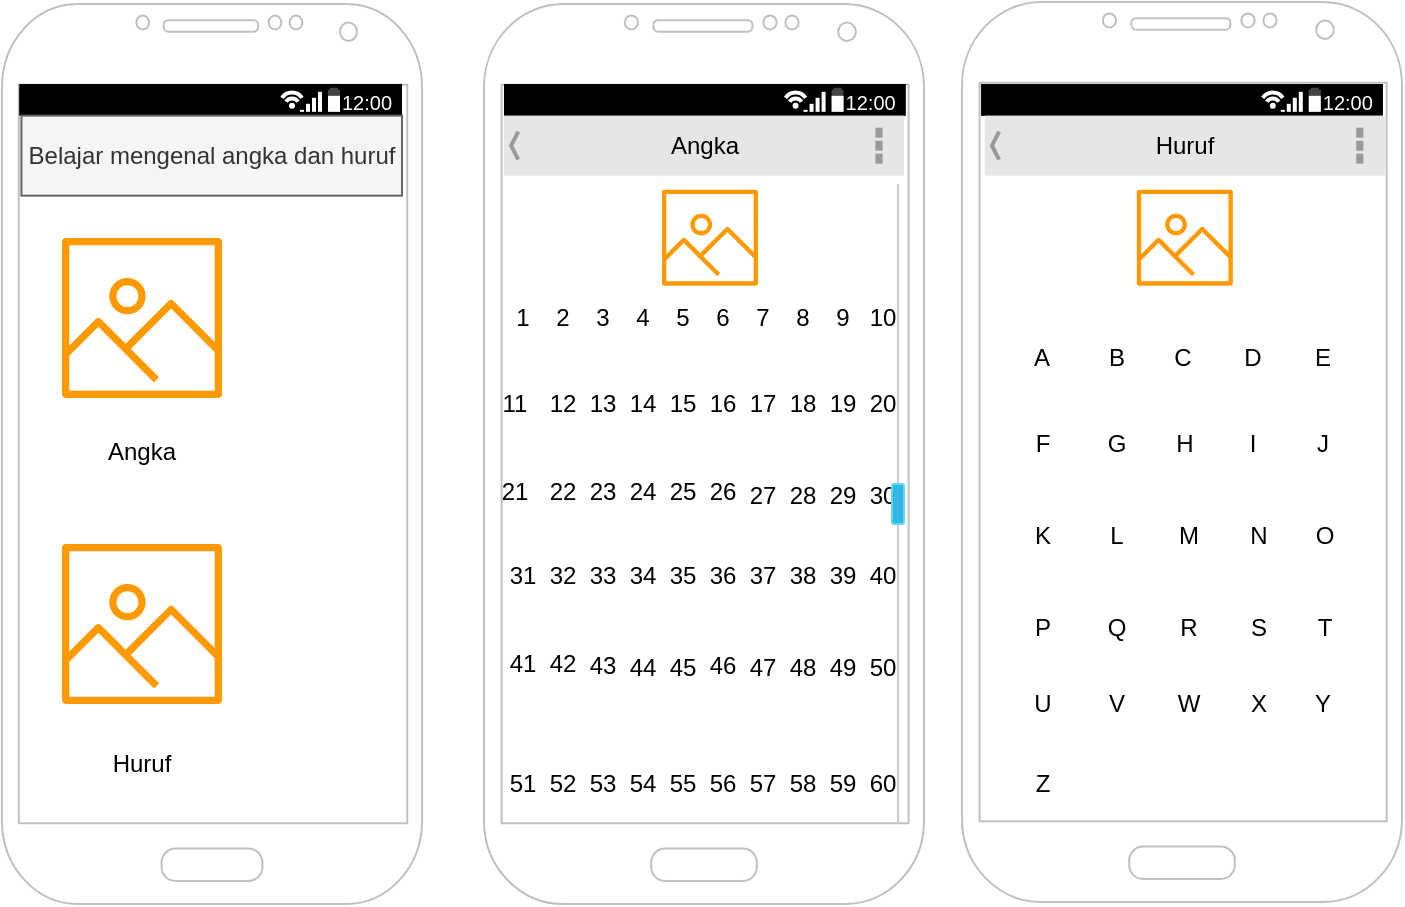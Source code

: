 <mxfile version="15.3.3" type="device"><diagram id="Wf9L1Y5aq2DZ3nksEzKG" name="Page-1"><mxGraphModel dx="782" dy="1647" grid="1" gridSize="10" guides="1" tooltips="1" connect="1" arrows="1" fold="1" page="1" pageScale="1" pageWidth="1654" pageHeight="1169" math="0" shadow="0"><root><mxCell id="0"/><mxCell id="1" parent="0"/><mxCell id="CLExhnDgYBaJWZNfpChY-1" value="" style="verticalLabelPosition=bottom;verticalAlign=top;html=1;shadow=0;dashed=0;strokeWidth=1;shape=mxgraph.android.phone2;strokeColor=#c0c0c0;hachureGap=4;pointerEvents=0;" vertex="1" parent="1"><mxGeometry x="120" width="210" height="450" as="geometry"/></mxCell><mxCell id="CLExhnDgYBaJWZNfpChY-3" value="" style="strokeWidth=1;html=1;shadow=0;dashed=0;shape=mxgraph.android.statusBar;align=center;fillColor=#000000;strokeColor=#ffffff;fontColor=#ffffff;fontSize=10;sketch=0;hachureGap=4;pointerEvents=0;" vertex="1" parent="1"><mxGeometry x="128.72" y="40" width="191.28" height="15.83" as="geometry"/></mxCell><mxCell id="CLExhnDgYBaJWZNfpChY-4" value="Belajar mengenal angka dan huruf" style="whiteSpace=wrap;html=1;hachureGap=4;pointerEvents=0;fillColor=#f5f5f5;strokeColor=#666666;fontColor=#333333;" vertex="1" parent="1"><mxGeometry x="129.72" y="55.83" width="190.28" height="40" as="geometry"/></mxCell><mxCell id="CLExhnDgYBaJWZNfpChY-6" value="" style="sketch=0;outlineConnect=0;fontColor=#232F3E;gradientColor=none;fillColor=#FF9900;strokeColor=none;dashed=0;verticalLabelPosition=bottom;verticalAlign=top;align=center;html=1;fontSize=12;fontStyle=0;aspect=fixed;pointerEvents=1;shape=mxgraph.aws4.container_registry_image;hachureGap=4;" vertex="1" parent="1"><mxGeometry x="150" y="117" width="80" height="80" as="geometry"/></mxCell><mxCell id="CLExhnDgYBaJWZNfpChY-7" value="" style="sketch=0;outlineConnect=0;fontColor=#232F3E;gradientColor=none;fillColor=#FF9900;strokeColor=none;dashed=0;verticalLabelPosition=bottom;verticalAlign=top;align=center;html=1;fontSize=12;fontStyle=0;aspect=fixed;pointerEvents=1;shape=mxgraph.aws4.container_registry_image;hachureGap=4;" vertex="1" parent="1"><mxGeometry x="150" y="270" width="80" height="80" as="geometry"/></mxCell><mxCell id="CLExhnDgYBaJWZNfpChY-8" value="Angka" style="text;html=1;strokeColor=none;fillColor=none;align=center;verticalAlign=middle;whiteSpace=wrap;rounded=0;hachureGap=4;pointerEvents=0;" vertex="1" parent="1"><mxGeometry x="170" y="214" width="40" height="20" as="geometry"/></mxCell><mxCell id="CLExhnDgYBaJWZNfpChY-9" value="Huruf" style="text;html=1;strokeColor=none;fillColor=none;align=center;verticalAlign=middle;whiteSpace=wrap;rounded=0;hachureGap=4;pointerEvents=0;" vertex="1" parent="1"><mxGeometry x="170" y="370" width="40" height="20" as="geometry"/></mxCell><mxCell id="CLExhnDgYBaJWZNfpChY-10" value="" style="verticalLabelPosition=bottom;verticalAlign=top;html=1;shadow=0;dashed=0;strokeWidth=1;shape=mxgraph.android.phone2;strokeColor=#c0c0c0;hachureGap=4;pointerEvents=0;" vertex="1" parent="1"><mxGeometry x="361" width="220" height="450" as="geometry"/></mxCell><mxCell id="CLExhnDgYBaJWZNfpChY-11" value="" style="strokeWidth=1;html=1;shadow=0;dashed=0;shape=mxgraph.android.statusBar;align=center;fillColor=#000000;strokeColor=#ffffff;fontColor=#ffffff;fontSize=10;sketch=0;hachureGap=4;pointerEvents=0;" vertex="1" parent="1"><mxGeometry x="371" y="40" width="200.79" height="15.83" as="geometry"/></mxCell><mxCell id="CLExhnDgYBaJWZNfpChY-13" value="1" style="text;html=1;align=center;verticalAlign=middle;resizable=0;points=[];autosize=1;strokeColor=none;fillColor=none;" vertex="1" parent="1"><mxGeometry x="370" y="147" width="20" height="20" as="geometry"/></mxCell><mxCell id="CLExhnDgYBaJWZNfpChY-14" value="2" style="text;html=1;align=center;verticalAlign=middle;resizable=0;points=[];autosize=1;strokeColor=none;fillColor=none;" vertex="1" parent="1"><mxGeometry x="390" y="147" width="20" height="20" as="geometry"/></mxCell><mxCell id="CLExhnDgYBaJWZNfpChY-15" value="5" style="text;html=1;align=center;verticalAlign=middle;resizable=0;points=[];autosize=1;strokeColor=none;fillColor=none;" vertex="1" parent="1"><mxGeometry x="450" y="147.0" width="20" height="20" as="geometry"/></mxCell><mxCell id="CLExhnDgYBaJWZNfpChY-16" value="6" style="text;html=1;align=center;verticalAlign=middle;resizable=0;points=[];autosize=1;strokeColor=none;fillColor=none;" vertex="1" parent="1"><mxGeometry x="470" y="147.0" width="20" height="20" as="geometry"/></mxCell><mxCell id="CLExhnDgYBaJWZNfpChY-17" value="4" style="text;html=1;align=center;verticalAlign=middle;resizable=0;points=[];autosize=1;strokeColor=none;fillColor=none;" vertex="1" parent="1"><mxGeometry x="430" y="147.0" width="20" height="20" as="geometry"/></mxCell><mxCell id="CLExhnDgYBaJWZNfpChY-18" value="3" style="text;html=1;align=center;verticalAlign=middle;resizable=0;points=[];autosize=1;strokeColor=none;fillColor=none;" vertex="1" parent="1"><mxGeometry x="410" y="147.0" width="20" height="20" as="geometry"/></mxCell><mxCell id="CLExhnDgYBaJWZNfpChY-19" value="8" style="text;html=1;align=center;verticalAlign=middle;resizable=0;points=[];autosize=1;strokeColor=none;fillColor=none;" vertex="1" parent="1"><mxGeometry x="510" y="147.0" width="20" height="20" as="geometry"/></mxCell><mxCell id="CLExhnDgYBaJWZNfpChY-20" value="7" style="text;html=1;align=center;verticalAlign=middle;resizable=0;points=[];autosize=1;strokeColor=none;fillColor=none;" vertex="1" parent="1"><mxGeometry x="490" y="147.0" width="20" height="20" as="geometry"/></mxCell><mxCell id="CLExhnDgYBaJWZNfpChY-21" value="10" style="text;html=1;align=center;verticalAlign=middle;resizable=0;points=[];autosize=1;strokeColor=none;fillColor=none;" vertex="1" parent="1"><mxGeometry x="545" y="147" width="30" height="20" as="geometry"/></mxCell><mxCell id="CLExhnDgYBaJWZNfpChY-22" value="11" style="text;html=1;align=center;verticalAlign=middle;resizable=0;points=[];autosize=1;strokeColor=none;fillColor=none;" vertex="1" parent="1"><mxGeometry x="361" y="190" width="30" height="20" as="geometry"/></mxCell><mxCell id="CLExhnDgYBaJWZNfpChY-23" value="9" style="text;html=1;align=center;verticalAlign=middle;resizable=0;points=[];autosize=1;strokeColor=none;fillColor=none;" vertex="1" parent="1"><mxGeometry x="530" y="147" width="20" height="20" as="geometry"/></mxCell><mxCell id="CLExhnDgYBaJWZNfpChY-24" value="13" style="text;html=1;align=center;verticalAlign=middle;resizable=0;points=[];autosize=1;strokeColor=none;fillColor=none;" vertex="1" parent="1"><mxGeometry x="405" y="190" width="30" height="20" as="geometry"/></mxCell><mxCell id="CLExhnDgYBaJWZNfpChY-25" value="12" style="text;html=1;align=center;verticalAlign=middle;resizable=0;points=[];autosize=1;strokeColor=none;fillColor=none;" vertex="1" parent="1"><mxGeometry x="385" y="190" width="30" height="20" as="geometry"/></mxCell><mxCell id="CLExhnDgYBaJWZNfpChY-26" value="15" style="text;html=1;align=center;verticalAlign=middle;resizable=0;points=[];autosize=1;strokeColor=none;fillColor=none;" vertex="1" parent="1"><mxGeometry x="445" y="190" width="30" height="20" as="geometry"/></mxCell><mxCell id="CLExhnDgYBaJWZNfpChY-27" value="14" style="text;html=1;align=center;verticalAlign=middle;resizable=0;points=[];autosize=1;strokeColor=none;fillColor=none;" vertex="1" parent="1"><mxGeometry x="425" y="190" width="30" height="20" as="geometry"/></mxCell><mxCell id="CLExhnDgYBaJWZNfpChY-28" value="17" style="text;html=1;align=center;verticalAlign=middle;resizable=0;points=[];autosize=1;strokeColor=none;fillColor=none;" vertex="1" parent="1"><mxGeometry x="485" y="190" width="30" height="20" as="geometry"/></mxCell><mxCell id="CLExhnDgYBaJWZNfpChY-29" value="16" style="text;html=1;align=center;verticalAlign=middle;resizable=0;points=[];autosize=1;strokeColor=none;fillColor=none;" vertex="1" parent="1"><mxGeometry x="465" y="190" width="30" height="20" as="geometry"/></mxCell><mxCell id="CLExhnDgYBaJWZNfpChY-31" value="18" style="text;html=1;align=center;verticalAlign=middle;resizable=0;points=[];autosize=1;strokeColor=none;fillColor=none;" vertex="1" parent="1"><mxGeometry x="505" y="190" width="30" height="20" as="geometry"/></mxCell><mxCell id="CLExhnDgYBaJWZNfpChY-32" value="31" style="text;html=1;align=center;verticalAlign=middle;resizable=0;points=[];autosize=1;strokeColor=none;fillColor=none;" vertex="1" parent="1"><mxGeometry x="365.21" y="276" width="30" height="20" as="geometry"/></mxCell><mxCell id="CLExhnDgYBaJWZNfpChY-33" value="22" style="text;html=1;align=center;verticalAlign=middle;resizable=0;points=[];autosize=1;strokeColor=none;fillColor=none;" vertex="1" parent="1"><mxGeometry x="385.0" y="234" width="30" height="20" as="geometry"/></mxCell><mxCell id="CLExhnDgYBaJWZNfpChY-34" value="20" style="text;html=1;align=center;verticalAlign=middle;resizable=0;points=[];autosize=1;strokeColor=none;fillColor=none;" vertex="1" parent="1"><mxGeometry x="545" y="190" width="30" height="20" as="geometry"/></mxCell><mxCell id="CLExhnDgYBaJWZNfpChY-35" value="19" style="text;html=1;align=center;verticalAlign=middle;resizable=0;points=[];autosize=1;strokeColor=none;fillColor=none;" vertex="1" parent="1"><mxGeometry x="525" y="190" width="30" height="20" as="geometry"/></mxCell><mxCell id="CLExhnDgYBaJWZNfpChY-36" value="25" style="text;html=1;align=center;verticalAlign=middle;resizable=0;points=[];autosize=1;strokeColor=none;fillColor=none;" vertex="1" parent="1"><mxGeometry x="445" y="234" width="30" height="20" as="geometry"/></mxCell><mxCell id="CLExhnDgYBaJWZNfpChY-37" value="24" style="text;html=1;align=center;verticalAlign=middle;resizable=0;points=[];autosize=1;strokeColor=none;fillColor=none;" vertex="1" parent="1"><mxGeometry x="425.0" y="234" width="30" height="20" as="geometry"/></mxCell><mxCell id="CLExhnDgYBaJWZNfpChY-38" value="27" style="text;html=1;align=center;verticalAlign=middle;resizable=0;points=[];autosize=1;strokeColor=none;fillColor=none;" vertex="1" parent="1"><mxGeometry x="485" y="236" width="30" height="20" as="geometry"/></mxCell><mxCell id="CLExhnDgYBaJWZNfpChY-39" value="26" style="text;html=1;align=center;verticalAlign=middle;resizable=0;points=[];autosize=1;strokeColor=none;fillColor=none;" vertex="1" parent="1"><mxGeometry x="465" y="234" width="30" height="20" as="geometry"/></mxCell><mxCell id="CLExhnDgYBaJWZNfpChY-40" value="29" style="text;html=1;align=center;verticalAlign=middle;resizable=0;points=[];autosize=1;strokeColor=none;fillColor=none;" vertex="1" parent="1"><mxGeometry x="525" y="236" width="30" height="20" as="geometry"/></mxCell><mxCell id="CLExhnDgYBaJWZNfpChY-41" value="28" style="text;html=1;align=center;verticalAlign=middle;resizable=0;points=[];autosize=1;strokeColor=none;fillColor=none;" vertex="1" parent="1"><mxGeometry x="505" y="236" width="30" height="20" as="geometry"/></mxCell><mxCell id="CLExhnDgYBaJWZNfpChY-42" value="41" style="text;html=1;align=center;verticalAlign=middle;resizable=0;points=[];autosize=1;strokeColor=none;fillColor=none;" vertex="1" parent="1"><mxGeometry x="365" y="320" width="30" height="20" as="geometry"/></mxCell><mxCell id="CLExhnDgYBaJWZNfpChY-43" value="30" style="text;html=1;align=center;verticalAlign=middle;resizable=0;points=[];autosize=1;strokeColor=none;fillColor=none;" vertex="1" parent="1"><mxGeometry x="545" y="236" width="30" height="20" as="geometry"/></mxCell><mxCell id="CLExhnDgYBaJWZNfpChY-44" value="23" style="text;html=1;align=center;verticalAlign=middle;resizable=0;points=[];autosize=1;strokeColor=none;fillColor=none;" vertex="1" parent="1"><mxGeometry x="405.0" y="234" width="30" height="20" as="geometry"/></mxCell><mxCell id="CLExhnDgYBaJWZNfpChY-45" value="21" style="text;html=1;align=center;verticalAlign=middle;resizable=0;points=[];autosize=1;strokeColor=none;fillColor=none;" vertex="1" parent="1"><mxGeometry x="361.0" y="234" width="30" height="20" as="geometry"/></mxCell><mxCell id="CLExhnDgYBaJWZNfpChY-46" value="51" style="text;html=1;align=center;verticalAlign=middle;resizable=0;points=[];autosize=1;strokeColor=none;fillColor=none;" vertex="1" parent="1"><mxGeometry x="365" y="380" width="30" height="20" as="geometry"/></mxCell><mxCell id="CLExhnDgYBaJWZNfpChY-55" value="32" style="text;html=1;align=center;verticalAlign=middle;resizable=0;points=[];autosize=1;strokeColor=none;fillColor=none;" vertex="1" parent="1"><mxGeometry x="385" y="276" width="30" height="20" as="geometry"/></mxCell><mxCell id="CLExhnDgYBaJWZNfpChY-56" value="33" style="text;html=1;align=center;verticalAlign=middle;resizable=0;points=[];autosize=1;strokeColor=none;fillColor=none;" vertex="1" parent="1"><mxGeometry x="405" y="276" width="30" height="20" as="geometry"/></mxCell><mxCell id="CLExhnDgYBaJWZNfpChY-57" value="35" style="text;html=1;align=center;verticalAlign=middle;resizable=0;points=[];autosize=1;strokeColor=none;fillColor=none;" vertex="1" parent="1"><mxGeometry x="445" y="276" width="30" height="20" as="geometry"/></mxCell><mxCell id="CLExhnDgYBaJWZNfpChY-58" value="34" style="text;html=1;align=center;verticalAlign=middle;resizable=0;points=[];autosize=1;strokeColor=none;fillColor=none;" vertex="1" parent="1"><mxGeometry x="425" y="276" width="30" height="20" as="geometry"/></mxCell><mxCell id="CLExhnDgYBaJWZNfpChY-59" value="38" style="text;html=1;align=center;verticalAlign=middle;resizable=0;points=[];autosize=1;strokeColor=none;fillColor=none;" vertex="1" parent="1"><mxGeometry x="505" y="276" width="30" height="20" as="geometry"/></mxCell><mxCell id="CLExhnDgYBaJWZNfpChY-60" value="37" style="text;html=1;align=center;verticalAlign=middle;resizable=0;points=[];autosize=1;strokeColor=none;fillColor=none;" vertex="1" parent="1"><mxGeometry x="485" y="276" width="30" height="20" as="geometry"/></mxCell><mxCell id="CLExhnDgYBaJWZNfpChY-61" value="36" style="text;html=1;align=center;verticalAlign=middle;resizable=0;points=[];autosize=1;strokeColor=none;fillColor=none;" vertex="1" parent="1"><mxGeometry x="465" y="276" width="30" height="20" as="geometry"/></mxCell><mxCell id="CLExhnDgYBaJWZNfpChY-62" value="40" style="text;html=1;align=center;verticalAlign=middle;resizable=0;points=[];autosize=1;strokeColor=none;fillColor=none;" vertex="1" parent="1"><mxGeometry x="545" y="276" width="30" height="20" as="geometry"/></mxCell><mxCell id="CLExhnDgYBaJWZNfpChY-63" value="39" style="text;html=1;align=center;verticalAlign=middle;resizable=0;points=[];autosize=1;strokeColor=none;fillColor=none;" vertex="1" parent="1"><mxGeometry x="525" y="276" width="30" height="20" as="geometry"/></mxCell><mxCell id="CLExhnDgYBaJWZNfpChY-64" value="43" style="text;html=1;align=center;verticalAlign=middle;resizable=0;points=[];autosize=1;strokeColor=none;fillColor=none;" vertex="1" parent="1"><mxGeometry x="405" y="321" width="30" height="20" as="geometry"/></mxCell><mxCell id="CLExhnDgYBaJWZNfpChY-65" value="42" style="text;html=1;align=center;verticalAlign=middle;resizable=0;points=[];autosize=1;strokeColor=none;fillColor=none;" vertex="1" parent="1"><mxGeometry x="385" y="320" width="30" height="20" as="geometry"/></mxCell><mxCell id="CLExhnDgYBaJWZNfpChY-66" value="44" style="text;html=1;align=center;verticalAlign=middle;resizable=0;points=[];autosize=1;strokeColor=none;fillColor=none;" vertex="1" parent="1"><mxGeometry x="425" y="322" width="30" height="20" as="geometry"/></mxCell><mxCell id="CLExhnDgYBaJWZNfpChY-67" value="46" style="text;html=1;align=center;verticalAlign=middle;resizable=0;points=[];autosize=1;strokeColor=none;fillColor=none;" vertex="1" parent="1"><mxGeometry x="465" y="321" width="30" height="20" as="geometry"/></mxCell><mxCell id="CLExhnDgYBaJWZNfpChY-68" value="45" style="text;html=1;align=center;verticalAlign=middle;resizable=0;points=[];autosize=1;strokeColor=none;fillColor=none;" vertex="1" parent="1"><mxGeometry x="445" y="322" width="30" height="20" as="geometry"/></mxCell><mxCell id="CLExhnDgYBaJWZNfpChY-69" value="48" style="text;html=1;align=center;verticalAlign=middle;resizable=0;points=[];autosize=1;strokeColor=none;fillColor=none;" vertex="1" parent="1"><mxGeometry x="505" y="322" width="30" height="20" as="geometry"/></mxCell><mxCell id="CLExhnDgYBaJWZNfpChY-70" value="47" style="text;html=1;align=center;verticalAlign=middle;resizable=0;points=[];autosize=1;strokeColor=none;fillColor=none;" vertex="1" parent="1"><mxGeometry x="485" y="322" width="30" height="20" as="geometry"/></mxCell><mxCell id="CLExhnDgYBaJWZNfpChY-71" value="49" style="text;html=1;align=center;verticalAlign=middle;resizable=0;points=[];autosize=1;strokeColor=none;fillColor=none;" vertex="1" parent="1"><mxGeometry x="525" y="322" width="30" height="20" as="geometry"/></mxCell><mxCell id="CLExhnDgYBaJWZNfpChY-72" value="52" style="text;html=1;align=center;verticalAlign=middle;resizable=0;points=[];autosize=1;strokeColor=none;fillColor=none;" vertex="1" parent="1"><mxGeometry x="385" y="380" width="30" height="20" as="geometry"/></mxCell><mxCell id="CLExhnDgYBaJWZNfpChY-73" value="53" style="text;html=1;align=center;verticalAlign=middle;resizable=0;points=[];autosize=1;strokeColor=none;fillColor=none;" vertex="1" parent="1"><mxGeometry x="405" y="380" width="30" height="20" as="geometry"/></mxCell><mxCell id="CLExhnDgYBaJWZNfpChY-74" value="50" style="text;html=1;align=center;verticalAlign=middle;resizable=0;points=[];autosize=1;strokeColor=none;fillColor=none;" vertex="1" parent="1"><mxGeometry x="545" y="322" width="30" height="20" as="geometry"/></mxCell><mxCell id="CLExhnDgYBaJWZNfpChY-75" value="55" style="text;html=1;align=center;verticalAlign=middle;resizable=0;points=[];autosize=1;strokeColor=none;fillColor=none;" vertex="1" parent="1"><mxGeometry x="445" y="380" width="30" height="20" as="geometry"/></mxCell><mxCell id="CLExhnDgYBaJWZNfpChY-76" value="54" style="text;html=1;align=center;verticalAlign=middle;resizable=0;points=[];autosize=1;strokeColor=none;fillColor=none;" vertex="1" parent="1"><mxGeometry x="425" y="380" width="30" height="20" as="geometry"/></mxCell><mxCell id="CLExhnDgYBaJWZNfpChY-77" value="57" style="text;html=1;align=center;verticalAlign=middle;resizable=0;points=[];autosize=1;strokeColor=none;fillColor=none;" vertex="1" parent="1"><mxGeometry x="485" y="380" width="30" height="20" as="geometry"/></mxCell><mxCell id="CLExhnDgYBaJWZNfpChY-78" value="56" style="text;html=1;align=center;verticalAlign=middle;resizable=0;points=[];autosize=1;strokeColor=none;fillColor=none;" vertex="1" parent="1"><mxGeometry x="465" y="380" width="30" height="20" as="geometry"/></mxCell><mxCell id="CLExhnDgYBaJWZNfpChY-79" value="59" style="text;html=1;align=center;verticalAlign=middle;resizable=0;points=[];autosize=1;strokeColor=none;fillColor=none;" vertex="1" parent="1"><mxGeometry x="525" y="380" width="30" height="20" as="geometry"/></mxCell><mxCell id="CLExhnDgYBaJWZNfpChY-80" value="58" style="text;html=1;align=center;verticalAlign=middle;resizable=0;points=[];autosize=1;strokeColor=none;fillColor=none;" vertex="1" parent="1"><mxGeometry x="505" y="380" width="30" height="20" as="geometry"/></mxCell><mxCell id="CLExhnDgYBaJWZNfpChY-82" value="60" style="text;html=1;align=center;verticalAlign=middle;resizable=0;points=[];autosize=1;strokeColor=none;fillColor=none;" vertex="1" parent="1"><mxGeometry x="545" y="380" width="30" height="20" as="geometry"/></mxCell><mxCell id="CLExhnDgYBaJWZNfpChY-96" value="Angka" style="strokeWidth=1;html=1;shadow=0;dashed=0;shape=mxgraph.android.action_bar_landscape;fillColor=#E6E6E6;strokeColor=#c0c0c0;strokeWidth=2;hachureGap=4;pointerEvents=0;" vertex="1" parent="1"><mxGeometry x="371" y="55.83" width="200" height="30" as="geometry"/></mxCell><mxCell id="CLExhnDgYBaJWZNfpChY-120" value="" style="sketch=0;outlineConnect=0;fontColor=#232F3E;gradientColor=none;fillColor=#FF9900;strokeColor=none;dashed=0;verticalLabelPosition=bottom;verticalAlign=top;align=center;html=1;fontSize=12;fontStyle=0;aspect=fixed;pointerEvents=1;shape=mxgraph.aws4.container_registry_image;hachureGap=4;" vertex="1" parent="1"><mxGeometry x="450" y="92.83" width="48" height="48" as="geometry"/></mxCell><mxCell id="CLExhnDgYBaJWZNfpChY-122" value="" style="verticalLabelPosition=bottom;verticalAlign=top;html=1;shadow=0;dashed=0;strokeWidth=1;shape=mxgraph.android.quickscroll3;dy=0.5;fillColor=#33b5e5;strokeColor=#66D5F5;hachureGap=4;pointerEvents=0;" vertex="1" parent="1"><mxGeometry x="565" y="90" width="6" height="320" as="geometry"/></mxCell><mxCell id="CLExhnDgYBaJWZNfpChY-126" value="" style="verticalLabelPosition=bottom;verticalAlign=top;html=1;shadow=0;dashed=0;strokeWidth=1;shape=mxgraph.android.phone2;strokeColor=#c0c0c0;hachureGap=4;pointerEvents=0;" vertex="1" parent="1"><mxGeometry x="600" y="-1" width="220" height="450" as="geometry"/></mxCell><mxCell id="CLExhnDgYBaJWZNfpChY-127" value="" style="strokeWidth=1;html=1;shadow=0;dashed=0;shape=mxgraph.android.statusBar;align=center;fillColor=#000000;strokeColor=#ffffff;fontColor=#ffffff;fontSize=10;sketch=0;hachureGap=4;pointerEvents=0;" vertex="1" parent="1"><mxGeometry x="609.61" y="40" width="200.79" height="15.83" as="geometry"/></mxCell><mxCell id="CLExhnDgYBaJWZNfpChY-128" value="Huruf" style="strokeWidth=1;html=1;shadow=0;dashed=0;shape=mxgraph.android.action_bar_landscape;fillColor=#E6E6E6;strokeColor=#c0c0c0;strokeWidth=2;hachureGap=4;pointerEvents=0;" vertex="1" parent="1"><mxGeometry x="611.4" y="55.83" width="200" height="30" as="geometry"/></mxCell><mxCell id="CLExhnDgYBaJWZNfpChY-130" value="" style="sketch=0;outlineConnect=0;fontColor=#232F3E;gradientColor=none;fillColor=#FF9900;strokeColor=none;dashed=0;verticalLabelPosition=bottom;verticalAlign=top;align=center;html=1;fontSize=12;fontStyle=0;aspect=fixed;pointerEvents=1;shape=mxgraph.aws4.container_registry_image;hachureGap=4;" vertex="1" parent="1"><mxGeometry x="687.4" y="92.83" width="48" height="48" as="geometry"/></mxCell><mxCell id="CLExhnDgYBaJWZNfpChY-131" value="A" style="text;html=1;strokeColor=none;fillColor=none;align=center;verticalAlign=middle;whiteSpace=wrap;rounded=0;hachureGap=4;pointerEvents=0;" vertex="1" parent="1"><mxGeometry x="620" y="167" width="40" height="20" as="geometry"/></mxCell><mxCell id="CLExhnDgYBaJWZNfpChY-143" value="B" style="text;html=1;align=center;verticalAlign=middle;resizable=0;points=[];autosize=1;strokeColor=none;fillColor=none;" vertex="1" parent="1"><mxGeometry x="667.4" y="167" width="20" height="20" as="geometry"/></mxCell><mxCell id="CLExhnDgYBaJWZNfpChY-145" value="C" style="text;html=1;align=center;verticalAlign=middle;resizable=0;points=[];autosize=1;strokeColor=none;fillColor=none;" vertex="1" parent="1"><mxGeometry x="700" y="167" width="20" height="20" as="geometry"/></mxCell><mxCell id="CLExhnDgYBaJWZNfpChY-146" value="D" style="text;html=1;align=center;verticalAlign=middle;resizable=0;points=[];autosize=1;strokeColor=none;fillColor=none;" vertex="1" parent="1"><mxGeometry x="735.4" y="167" width="20" height="20" as="geometry"/></mxCell><mxCell id="CLExhnDgYBaJWZNfpChY-147" value="E" style="text;html=1;align=center;verticalAlign=middle;resizable=0;points=[];autosize=1;strokeColor=none;fillColor=none;" vertex="1" parent="1"><mxGeometry x="770" y="167" width="20" height="20" as="geometry"/></mxCell><mxCell id="CLExhnDgYBaJWZNfpChY-148" value="F" style="text;html=1;align=center;verticalAlign=middle;resizable=0;points=[];autosize=1;strokeColor=none;fillColor=none;" vertex="1" parent="1"><mxGeometry x="630" y="210" width="20" height="20" as="geometry"/></mxCell><mxCell id="CLExhnDgYBaJWZNfpChY-149" value="G" style="text;html=1;align=center;verticalAlign=middle;resizable=0;points=[];autosize=1;strokeColor=none;fillColor=none;" vertex="1" parent="1"><mxGeometry x="667.4" y="210" width="20" height="20" as="geometry"/></mxCell><mxCell id="CLExhnDgYBaJWZNfpChY-152" value="H" style="text;html=1;align=center;verticalAlign=middle;resizable=0;points=[];autosize=1;strokeColor=none;fillColor=none;" vertex="1" parent="1"><mxGeometry x="701.4" y="210" width="20" height="20" as="geometry"/></mxCell><mxCell id="CLExhnDgYBaJWZNfpChY-153" value="I" style="text;html=1;align=center;verticalAlign=middle;resizable=0;points=[];autosize=1;strokeColor=none;fillColor=none;" vertex="1" parent="1"><mxGeometry x="735.4" y="210" width="20" height="20" as="geometry"/></mxCell><mxCell id="CLExhnDgYBaJWZNfpChY-154" value="J" style="text;html=1;align=center;verticalAlign=middle;resizable=0;points=[];autosize=1;strokeColor=none;fillColor=none;" vertex="1" parent="1"><mxGeometry x="770" y="210" width="20" height="20" as="geometry"/></mxCell><mxCell id="CLExhnDgYBaJWZNfpChY-155" value="K" style="text;html=1;align=center;verticalAlign=middle;resizable=0;points=[];autosize=1;strokeColor=none;fillColor=none;" vertex="1" parent="1"><mxGeometry x="630" y="256" width="20" height="20" as="geometry"/></mxCell><mxCell id="CLExhnDgYBaJWZNfpChY-156" value="L" style="text;html=1;align=center;verticalAlign=middle;resizable=0;points=[];autosize=1;strokeColor=none;fillColor=none;" vertex="1" parent="1"><mxGeometry x="667.4" y="256" width="20" height="20" as="geometry"/></mxCell><mxCell id="CLExhnDgYBaJWZNfpChY-157" value="M" style="text;html=1;align=center;verticalAlign=middle;resizable=0;points=[];autosize=1;strokeColor=none;fillColor=none;" vertex="1" parent="1"><mxGeometry x="698" y="256" width="30" height="20" as="geometry"/></mxCell><mxCell id="CLExhnDgYBaJWZNfpChY-158" value="N" style="text;html=1;align=center;verticalAlign=middle;resizable=0;points=[];autosize=1;strokeColor=none;fillColor=none;" vertex="1" parent="1"><mxGeometry x="738" y="256" width="20" height="20" as="geometry"/></mxCell><mxCell id="CLExhnDgYBaJWZNfpChY-159" value="O" style="text;html=1;align=center;verticalAlign=middle;resizable=0;points=[];autosize=1;strokeColor=none;fillColor=none;" vertex="1" parent="1"><mxGeometry x="771" y="256" width="20" height="20" as="geometry"/></mxCell><mxCell id="CLExhnDgYBaJWZNfpChY-160" value="P" style="text;html=1;align=center;verticalAlign=middle;resizable=0;points=[];autosize=1;strokeColor=none;fillColor=none;" vertex="1" parent="1"><mxGeometry x="630" y="302" width="20" height="20" as="geometry"/></mxCell><mxCell id="CLExhnDgYBaJWZNfpChY-161" value="Q" style="text;html=1;align=center;verticalAlign=middle;resizable=0;points=[];autosize=1;strokeColor=none;fillColor=none;" vertex="1" parent="1"><mxGeometry x="667.4" y="302" width="20" height="20" as="geometry"/></mxCell><mxCell id="CLExhnDgYBaJWZNfpChY-162" value="R&lt;span style=&quot;color: rgba(0 , 0 , 0 , 0) ; font-family: monospace ; font-size: 0px&quot;&gt;%3CmxGraphModel%3E%3Croot%3E%3CmxCell%20id%3D%220%22%2F%3E%3CmxCell%20id%3D%221%22%20parent%3D%220%22%2F%3E%3CmxCell%20id%3D%222%22%20value%3D%22Q%22%20style%3D%22text%3Bhtml%3D1%3Balign%3Dcenter%3BverticalAlign%3Dmiddle%3Bresizable%3D0%3Bpoints%3D%5B%5D%3Bautosize%3D1%3BstrokeColor%3Dnone%3BfillColor%3Dnone%3B%22%20vertex%3D%221%22%20parent%3D%221%22%3E%3CmxGeometry%20x%3D%22667.4%22%20y%3D%22302%22%20width%3D%2220%22%20height%3D%2220%22%20as%3D%22geometry%22%2F%3E%3C%2FmxCell%3E%3C%2Froot%3E%3C%2FmxGraphModel%3E&lt;/span&gt;" style="text;html=1;align=center;verticalAlign=middle;resizable=0;points=[];autosize=1;strokeColor=none;fillColor=none;" vertex="1" parent="1"><mxGeometry x="703" y="302" width="20" height="20" as="geometry"/></mxCell><mxCell id="CLExhnDgYBaJWZNfpChY-163" value="S" style="text;html=1;align=center;verticalAlign=middle;resizable=0;points=[];autosize=1;strokeColor=none;fillColor=none;" vertex="1" parent="1"><mxGeometry x="738" y="302" width="20" height="20" as="geometry"/></mxCell><mxCell id="CLExhnDgYBaJWZNfpChY-164" value="T" style="text;html=1;align=center;verticalAlign=middle;resizable=0;points=[];autosize=1;strokeColor=none;fillColor=none;" vertex="1" parent="1"><mxGeometry x="771" y="302" width="20" height="20" as="geometry"/></mxCell><mxCell id="CLExhnDgYBaJWZNfpChY-165" value="U" style="text;html=1;align=center;verticalAlign=middle;resizable=0;points=[];autosize=1;strokeColor=none;fillColor=none;" vertex="1" parent="1"><mxGeometry x="630" y="340" width="20" height="20" as="geometry"/></mxCell><mxCell id="CLExhnDgYBaJWZNfpChY-166" value="V" style="text;html=1;align=center;verticalAlign=middle;resizable=0;points=[];autosize=1;strokeColor=none;fillColor=none;" vertex="1" parent="1"><mxGeometry x="667.4" y="340" width="20" height="20" as="geometry"/></mxCell><mxCell id="CLExhnDgYBaJWZNfpChY-167" value="W" style="text;html=1;align=center;verticalAlign=middle;resizable=0;points=[];autosize=1;strokeColor=none;fillColor=none;" vertex="1" parent="1"><mxGeometry x="698" y="340" width="30" height="20" as="geometry"/></mxCell><mxCell id="CLExhnDgYBaJWZNfpChY-168" value="X" style="text;html=1;align=center;verticalAlign=middle;resizable=0;points=[];autosize=1;strokeColor=none;fillColor=none;" vertex="1" parent="1"><mxGeometry x="738" y="340" width="20" height="20" as="geometry"/></mxCell><mxCell id="CLExhnDgYBaJWZNfpChY-169" value="Y" style="text;html=1;align=center;verticalAlign=middle;resizable=0;points=[];autosize=1;strokeColor=none;fillColor=none;" vertex="1" parent="1"><mxGeometry x="770" y="340" width="20" height="20" as="geometry"/></mxCell><mxCell id="CLExhnDgYBaJWZNfpChY-170" value="Z" style="text;html=1;align=center;verticalAlign=middle;resizable=0;points=[];autosize=1;strokeColor=none;fillColor=none;" vertex="1" parent="1"><mxGeometry x="630" y="380" width="20" height="20" as="geometry"/></mxCell></root></mxGraphModel></diagram></mxfile>